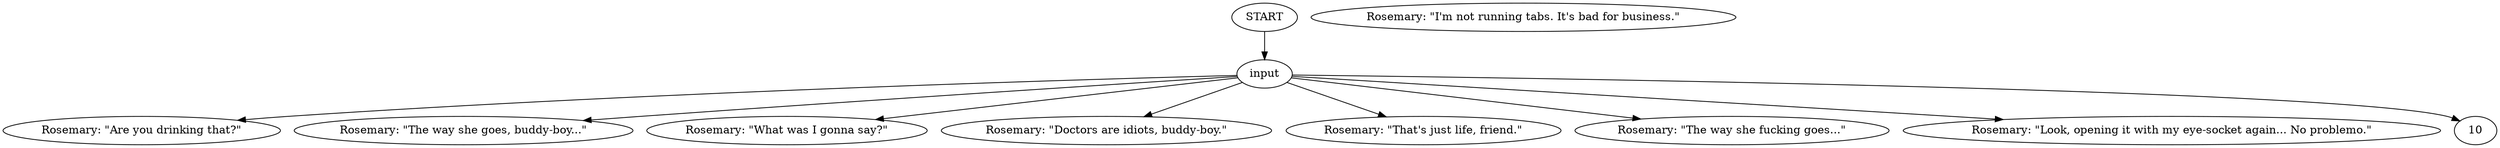 # VILLAGE / ROSEMARY barks
# Stuff Rosemary says.
# ==================================================
digraph G {
	  0 [label="START"];
	  1 [label="input"];
	  2 [label="Rosemary: \"Are you drinking that?\""];
	  3 [label="Rosemary: \"The way she goes, buddy-boy...\""];
	  4 [label="Rosemary: \"What was I gonna say?\""];
	  5 [label="Rosemary: \"Doctors are idiots, buddy-boy.\""];
	  6 [label="Rosemary: \"That's just life, friend.\""];
	  7 [label="Rosemary: \"The way she fucking goes...\""];
	  8 [label="Rosemary: \"I'm not running tabs. It's bad for business.\""];
	  9 [label="Rosemary: \"Look, opening it with my eye-socket again... No problemo.\""];
	  0 -> 1
	  1 -> 2
	  1 -> 3
	  1 -> 4
	  1 -> 5
	  1 -> 6
	  1 -> 7
	  1 -> 9
	  1 -> 10
}

